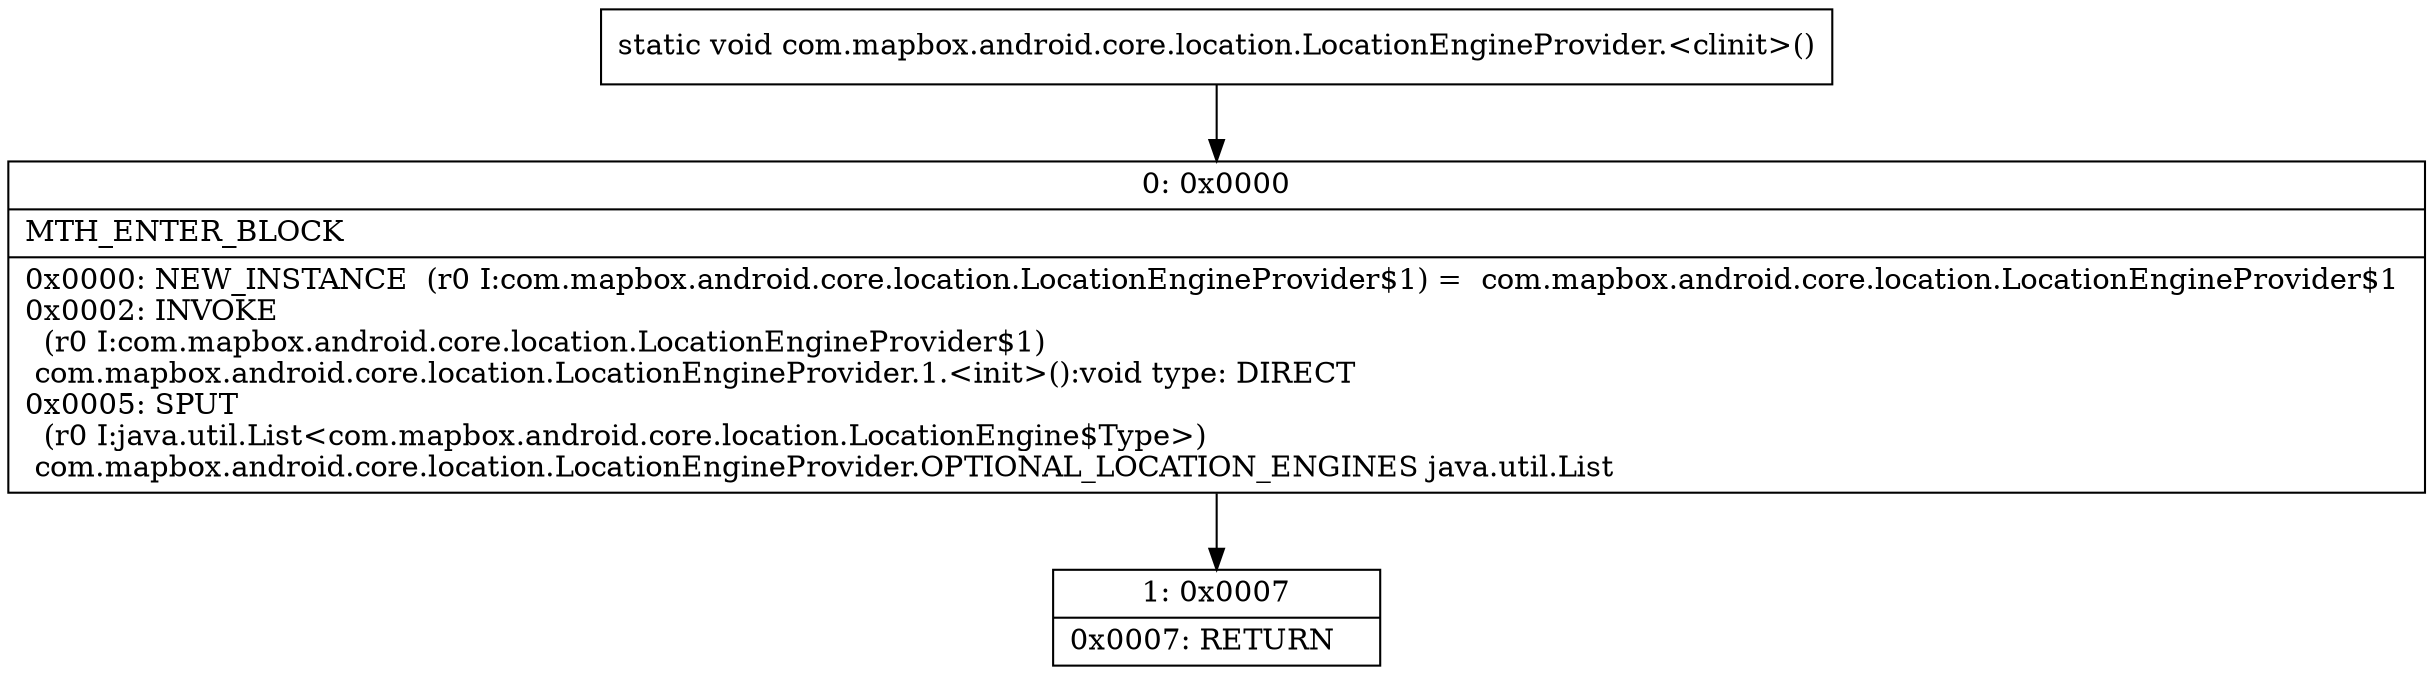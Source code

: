 digraph "CFG forcom.mapbox.android.core.location.LocationEngineProvider.\<clinit\>()V" {
Node_0 [shape=record,label="{0\:\ 0x0000|MTH_ENTER_BLOCK\l|0x0000: NEW_INSTANCE  (r0 I:com.mapbox.android.core.location.LocationEngineProvider$1) =  com.mapbox.android.core.location.LocationEngineProvider$1 \l0x0002: INVOKE  \l  (r0 I:com.mapbox.android.core.location.LocationEngineProvider$1)\l com.mapbox.android.core.location.LocationEngineProvider.1.\<init\>():void type: DIRECT \l0x0005: SPUT  \l  (r0 I:java.util.List\<com.mapbox.android.core.location.LocationEngine$Type\>)\l com.mapbox.android.core.location.LocationEngineProvider.OPTIONAL_LOCATION_ENGINES java.util.List \l}"];
Node_1 [shape=record,label="{1\:\ 0x0007|0x0007: RETURN   \l}"];
MethodNode[shape=record,label="{static void com.mapbox.android.core.location.LocationEngineProvider.\<clinit\>() }"];
MethodNode -> Node_0;
Node_0 -> Node_1;
}

